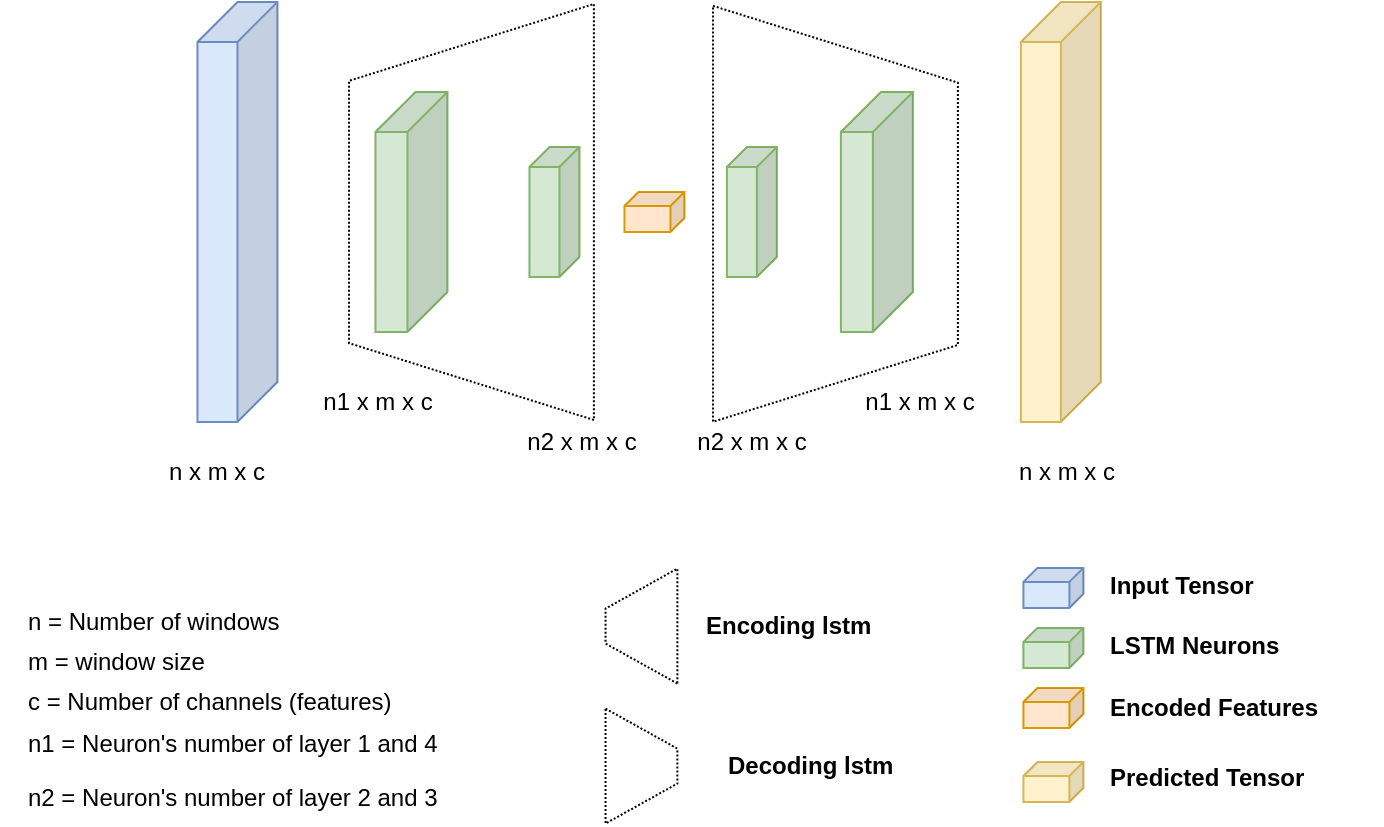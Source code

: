 <mxfile version="14.7.1" type="google"><diagram id="QJjx0-fPxzvcmYibJWj1" name="Page-1"><mxGraphModel dx="868" dy="463" grid="1" gridSize="10" guides="1" tooltips="1" connect="1" arrows="1" fold="1" page="1" pageScale="1" pageWidth="827" pageHeight="583" math="0" shadow="0"><root><mxCell id="0"/><mxCell id="1" parent="0"/><mxCell id="4f-DMQIj-ya-iA7LCkDa-11" value="" style="shape=cube;whiteSpace=wrap;html=1;boundedLbl=1;backgroundOutline=1;darkOpacity=0.05;darkOpacity2=0.1;size=20;direction=east;flipH=1;fillColor=#dae8fc;strokeColor=#6c8ebf;" parent="1" vertex="1"><mxGeometry x="166.73" y="110" width="40" height="210" as="geometry"/></mxCell><mxCell id="4f-DMQIj-ya-iA7LCkDa-12" value="" style="shape=cube;whiteSpace=wrap;html=1;boundedLbl=1;backgroundOutline=1;darkOpacity=0.05;darkOpacity2=0.1;size=20;direction=east;flipH=1;fillColor=#d5e8d4;strokeColor=#82b366;" parent="1" vertex="1"><mxGeometry x="255.73" y="155" width="36" height="120" as="geometry"/></mxCell><mxCell id="4f-DMQIj-ya-iA7LCkDa-15" value="" style="shape=cube;whiteSpace=wrap;html=1;boundedLbl=1;backgroundOutline=1;darkOpacity=0.05;darkOpacity2=0.1;size=10;direction=east;flipH=1;fillColor=#d5e8d4;strokeColor=#82b366;" parent="1" vertex="1"><mxGeometry x="332.73" y="182.5" width="25" height="65" as="geometry"/></mxCell><mxCell id="4f-DMQIj-ya-iA7LCkDa-23" value="" style="shape=cube;whiteSpace=wrap;html=1;boundedLbl=1;backgroundOutline=1;darkOpacity=0.05;darkOpacity2=0.1;size=7;direction=east;flipH=1;fillColor=#dae8fc;strokeColor=#6c8ebf;" parent="1" vertex="1"><mxGeometry x="579.71" y="392.94" width="30" height="20" as="geometry"/></mxCell><mxCell id="4f-DMQIj-ya-iA7LCkDa-24" value="" style="shape=cube;whiteSpace=wrap;html=1;boundedLbl=1;backgroundOutline=1;darkOpacity=0.05;darkOpacity2=0.1;size=7;direction=east;flipH=1;fillColor=#d5e8d4;strokeColor=#82b366;" parent="1" vertex="1"><mxGeometry x="579.71" y="422.94" width="30" height="20" as="geometry"/></mxCell><mxCell id="4f-DMQIj-ya-iA7LCkDa-26" value="" style="shape=cube;whiteSpace=wrap;html=1;boundedLbl=1;backgroundOutline=1;darkOpacity=0.05;darkOpacity2=0.1;size=7;direction=east;flipH=1;fillColor=#ffe6cc;strokeColor=#d79b00;" parent="1" vertex="1"><mxGeometry x="380.23" y="205" width="30" height="20" as="geometry"/></mxCell><mxCell id="4f-DMQIj-ya-iA7LCkDa-39" value="n x m x c" style="text;html=1;strokeColor=none;fillColor=none;align=center;verticalAlign=middle;whiteSpace=wrap;rounded=0;" parent="1" vertex="1"><mxGeometry x="126.73" y="330" width="99" height="30" as="geometry"/></mxCell><mxCell id="4f-DMQIj-ya-iA7LCkDa-50" value="Input Tensor" style="text;html=1;strokeColor=none;fillColor=none;align=left;verticalAlign=middle;whiteSpace=wrap;rounded=0;fontStyle=1" parent="1" vertex="1"><mxGeometry x="620.71" y="390" width="138" height="23.88" as="geometry"/></mxCell><mxCell id="4f-DMQIj-ya-iA7LCkDa-51" value="LSTM Neurons" style="text;html=1;strokeColor=none;fillColor=none;align=left;verticalAlign=middle;whiteSpace=wrap;rounded=0;fontStyle=1" parent="1" vertex="1"><mxGeometry x="620.71" y="420" width="138" height="23.88" as="geometry"/></mxCell><mxCell id="4f-DMQIj-ya-iA7LCkDa-52" value="Encoded Features" style="text;html=1;strokeColor=none;fillColor=none;align=left;verticalAlign=middle;whiteSpace=wrap;rounded=0;fontStyle=1" parent="1" vertex="1"><mxGeometry x="620.71" y="451.06" width="138" height="23.88" as="geometry"/></mxCell><mxCell id="q16qMvtAuAjUv3j_tnUs-1" value="" style="shape=cube;whiteSpace=wrap;html=1;boundedLbl=1;backgroundOutline=1;darkOpacity=0.05;darkOpacity2=0.1;size=20;direction=east;flipH=1;fillColor=#fff2cc;strokeColor=#d6b656;" vertex="1" parent="1"><mxGeometry x="578.44" y="110" width="40" height="210" as="geometry"/></mxCell><mxCell id="q16qMvtAuAjUv3j_tnUs-4" value="" style="shape=cube;whiteSpace=wrap;html=1;boundedLbl=1;backgroundOutline=1;darkOpacity=0.05;darkOpacity2=0.1;size=10;direction=east;flipH=1;fillColor=#d5e8d4;strokeColor=#82b366;" vertex="1" parent="1"><mxGeometry x="431.44" y="182.5" width="25" height="65" as="geometry"/></mxCell><mxCell id="q16qMvtAuAjUv3j_tnUs-5" value="" style="shape=cube;whiteSpace=wrap;html=1;boundedLbl=1;backgroundOutline=1;darkOpacity=0.05;darkOpacity2=0.1;size=20;direction=east;flipH=1;fillColor=#d5e8d4;strokeColor=#82b366;" vertex="1" parent="1"><mxGeometry x="488.44" y="155" width="36" height="120" as="geometry"/></mxCell><mxCell id="q16qMvtAuAjUv3j_tnUs-6" value="" style="shape=cube;whiteSpace=wrap;html=1;boundedLbl=1;backgroundOutline=1;darkOpacity=0.05;darkOpacity2=0.1;size=7;direction=east;flipH=1;fillColor=#ffe6cc;strokeColor=#d79b00;" vertex="1" parent="1"><mxGeometry x="579.71" y="453" width="30" height="20" as="geometry"/></mxCell><mxCell id="q16qMvtAuAjUv3j_tnUs-7" value="" style="shape=cube;whiteSpace=wrap;html=1;boundedLbl=1;backgroundOutline=1;darkOpacity=0.05;darkOpacity2=0.1;size=7;direction=east;flipH=1;fillColor=#fff2cc;strokeColor=#d6b656;" vertex="1" parent="1"><mxGeometry x="579.71" y="490.0" width="30" height="20" as="geometry"/></mxCell><mxCell id="q16qMvtAuAjUv3j_tnUs-8" value="Predicted Tensor" style="text;html=1;strokeColor=none;fillColor=none;align=left;verticalAlign=middle;whiteSpace=wrap;rounded=0;fontStyle=1" vertex="1" parent="1"><mxGeometry x="620.71" y="486.12" width="138" height="23.88" as="geometry"/></mxCell><mxCell id="q16qMvtAuAjUv3j_tnUs-13" value="" style="shape=trapezoid;perimeter=trapezoidPerimeter;whiteSpace=wrap;html=1;fixedSize=1;rotation=-90;dashed=1;dashPattern=1 1;fillColor=none;direction=west;size=38.41;" vertex="1" parent="1"><mxGeometry x="381.73" y="154.69" width="207.98" height="122.45" as="geometry"/></mxCell><mxCell id="q16qMvtAuAjUv3j_tnUs-14" value="&lt;b&gt;Encoding lstm&amp;nbsp;&lt;/b&gt;" style="text;html=1;strokeColor=none;fillColor=none;align=center;verticalAlign=middle;whiteSpace=wrap;rounded=0;dashed=1;dashPattern=1 1;" vertex="1" parent="1"><mxGeometry x="406.47" y="412.04" width="116" height="20" as="geometry"/></mxCell><mxCell id="q16qMvtAuAjUv3j_tnUs-15" value="&lt;b&gt;Decoding lstm&amp;nbsp;&lt;/b&gt;" style="text;html=1;strokeColor=none;fillColor=none;align=center;verticalAlign=middle;whiteSpace=wrap;rounded=0;dashed=1;dashPattern=1 1;" vertex="1" parent="1"><mxGeometry x="417.47" y="482.04" width="116" height="20" as="geometry"/></mxCell><mxCell id="q16qMvtAuAjUv3j_tnUs-16" value="" style="shape=trapezoid;perimeter=trapezoidPerimeter;whiteSpace=wrap;html=1;fixedSize=1;dashed=1;dashPattern=1 1;fillColor=none;rotation=-90;" vertex="1" parent="1"><mxGeometry x="360" y="404.08" width="57.47" height="35.92" as="geometry"/></mxCell><mxCell id="q16qMvtAuAjUv3j_tnUs-17" value="" style="shape=trapezoid;perimeter=trapezoidPerimeter;whiteSpace=wrap;html=1;fixedSize=1;rotation=90;dashed=1;dashPattern=1 1;fillColor=none;direction=west;size=38.41;" vertex="1" parent="1"><mxGeometry x="199.74" y="153.77" width="207.98" height="122.45" as="geometry"/></mxCell><mxCell id="q16qMvtAuAjUv3j_tnUs-19" value="" style="shape=trapezoid;perimeter=trapezoidPerimeter;whiteSpace=wrap;html=1;fixedSize=1;dashed=1;dashPattern=1 1;fillColor=none;rotation=-90;direction=west;" vertex="1" parent="1"><mxGeometry x="360" y="474.08" width="57.47" height="35.92" as="geometry"/></mxCell><mxCell id="q16qMvtAuAjUv3j_tnUs-20" value="n x m x c" style="text;html=1;strokeColor=none;fillColor=none;align=center;verticalAlign=middle;whiteSpace=wrap;rounded=0;" vertex="1" parent="1"><mxGeometry x="551.73" y="330" width="99" height="30" as="geometry"/></mxCell><mxCell id="q16qMvtAuAjUv3j_tnUs-21" value="n1 x m x c" style="text;html=1;strokeColor=none;fillColor=none;align=center;verticalAlign=middle;whiteSpace=wrap;rounded=0;dashed=1;dashPattern=1 1;" vertex="1" parent="1"><mxGeometry x="216.73" y="300" width="80" height="20" as="geometry"/></mxCell><mxCell id="q16qMvtAuAjUv3j_tnUs-22" value="n2&amp;nbsp;x m x c" style="text;html=1;strokeColor=none;fillColor=none;align=center;verticalAlign=middle;whiteSpace=wrap;rounded=0;dashed=1;dashPattern=1 1;" vertex="1" parent="1"><mxGeometry x="318.73" y="320" width="80" height="20" as="geometry"/></mxCell><mxCell id="q16qMvtAuAjUv3j_tnUs-23" value="n2&amp;nbsp;x m x c" style="text;html=1;strokeColor=none;fillColor=none;align=center;verticalAlign=middle;whiteSpace=wrap;rounded=0;dashed=1;dashPattern=1 1;" vertex="1" parent="1"><mxGeometry x="403.94" y="320" width="80" height="20" as="geometry"/></mxCell><mxCell id="q16qMvtAuAjUv3j_tnUs-24" value="n1 x m x c" style="text;html=1;strokeColor=none;fillColor=none;align=center;verticalAlign=middle;whiteSpace=wrap;rounded=0;dashed=1;dashPattern=1 1;" vertex="1" parent="1"><mxGeometry x="488.44" y="300" width="80" height="20" as="geometry"/></mxCell><mxCell id="q16qMvtAuAjUv3j_tnUs-25" value="n = Number of windows&amp;nbsp;" style="text;html=1;strokeColor=none;fillColor=none;align=center;verticalAlign=middle;whiteSpace=wrap;rounded=0;dashed=1;dashPattern=1 1;" vertex="1" parent="1"><mxGeometry x="68" y="410" width="156.51" height="20" as="geometry"/></mxCell><mxCell id="q16qMvtAuAjUv3j_tnUs-26" value="m = window size&amp;nbsp;&amp;nbsp;" style="text;html=1;strokeColor=none;fillColor=none;align=left;verticalAlign=middle;whiteSpace=wrap;rounded=0;dashed=1;dashPattern=1 1;" vertex="1" parent="1"><mxGeometry x="80.01" y="430" width="140" height="20" as="geometry"/></mxCell><mxCell id="q16qMvtAuAjUv3j_tnUs-27" value="c = Number of channels (features)&amp;nbsp;" style="text;html=1;strokeColor=none;fillColor=none;align=left;verticalAlign=middle;whiteSpace=wrap;rounded=0;dashed=1;dashPattern=1 1;" vertex="1" parent="1"><mxGeometry x="80.01" y="450" width="211" height="20" as="geometry"/></mxCell><mxCell id="q16qMvtAuAjUv3j_tnUs-28" value="n1 = Neuron's number of layer 1 and 4&amp;nbsp;" style="text;html=1;strokeColor=none;fillColor=none;align=left;verticalAlign=middle;whiteSpace=wrap;rounded=0;dashed=1;dashPattern=1 1;" vertex="1" parent="1"><mxGeometry x="80.01" y="471.06" width="221" height="20" as="geometry"/></mxCell><mxCell id="q16qMvtAuAjUv3j_tnUs-29" value="n2 = Neuron's number of layer 2 and 3&amp;nbsp;" style="text;html=1;strokeColor=none;fillColor=none;align=left;verticalAlign=middle;whiteSpace=wrap;rounded=0;dashed=1;dashPattern=1 1;" vertex="1" parent="1"><mxGeometry x="80.01" y="498.16" width="221" height="20" as="geometry"/></mxCell></root></mxGraphModel></diagram></mxfile>
